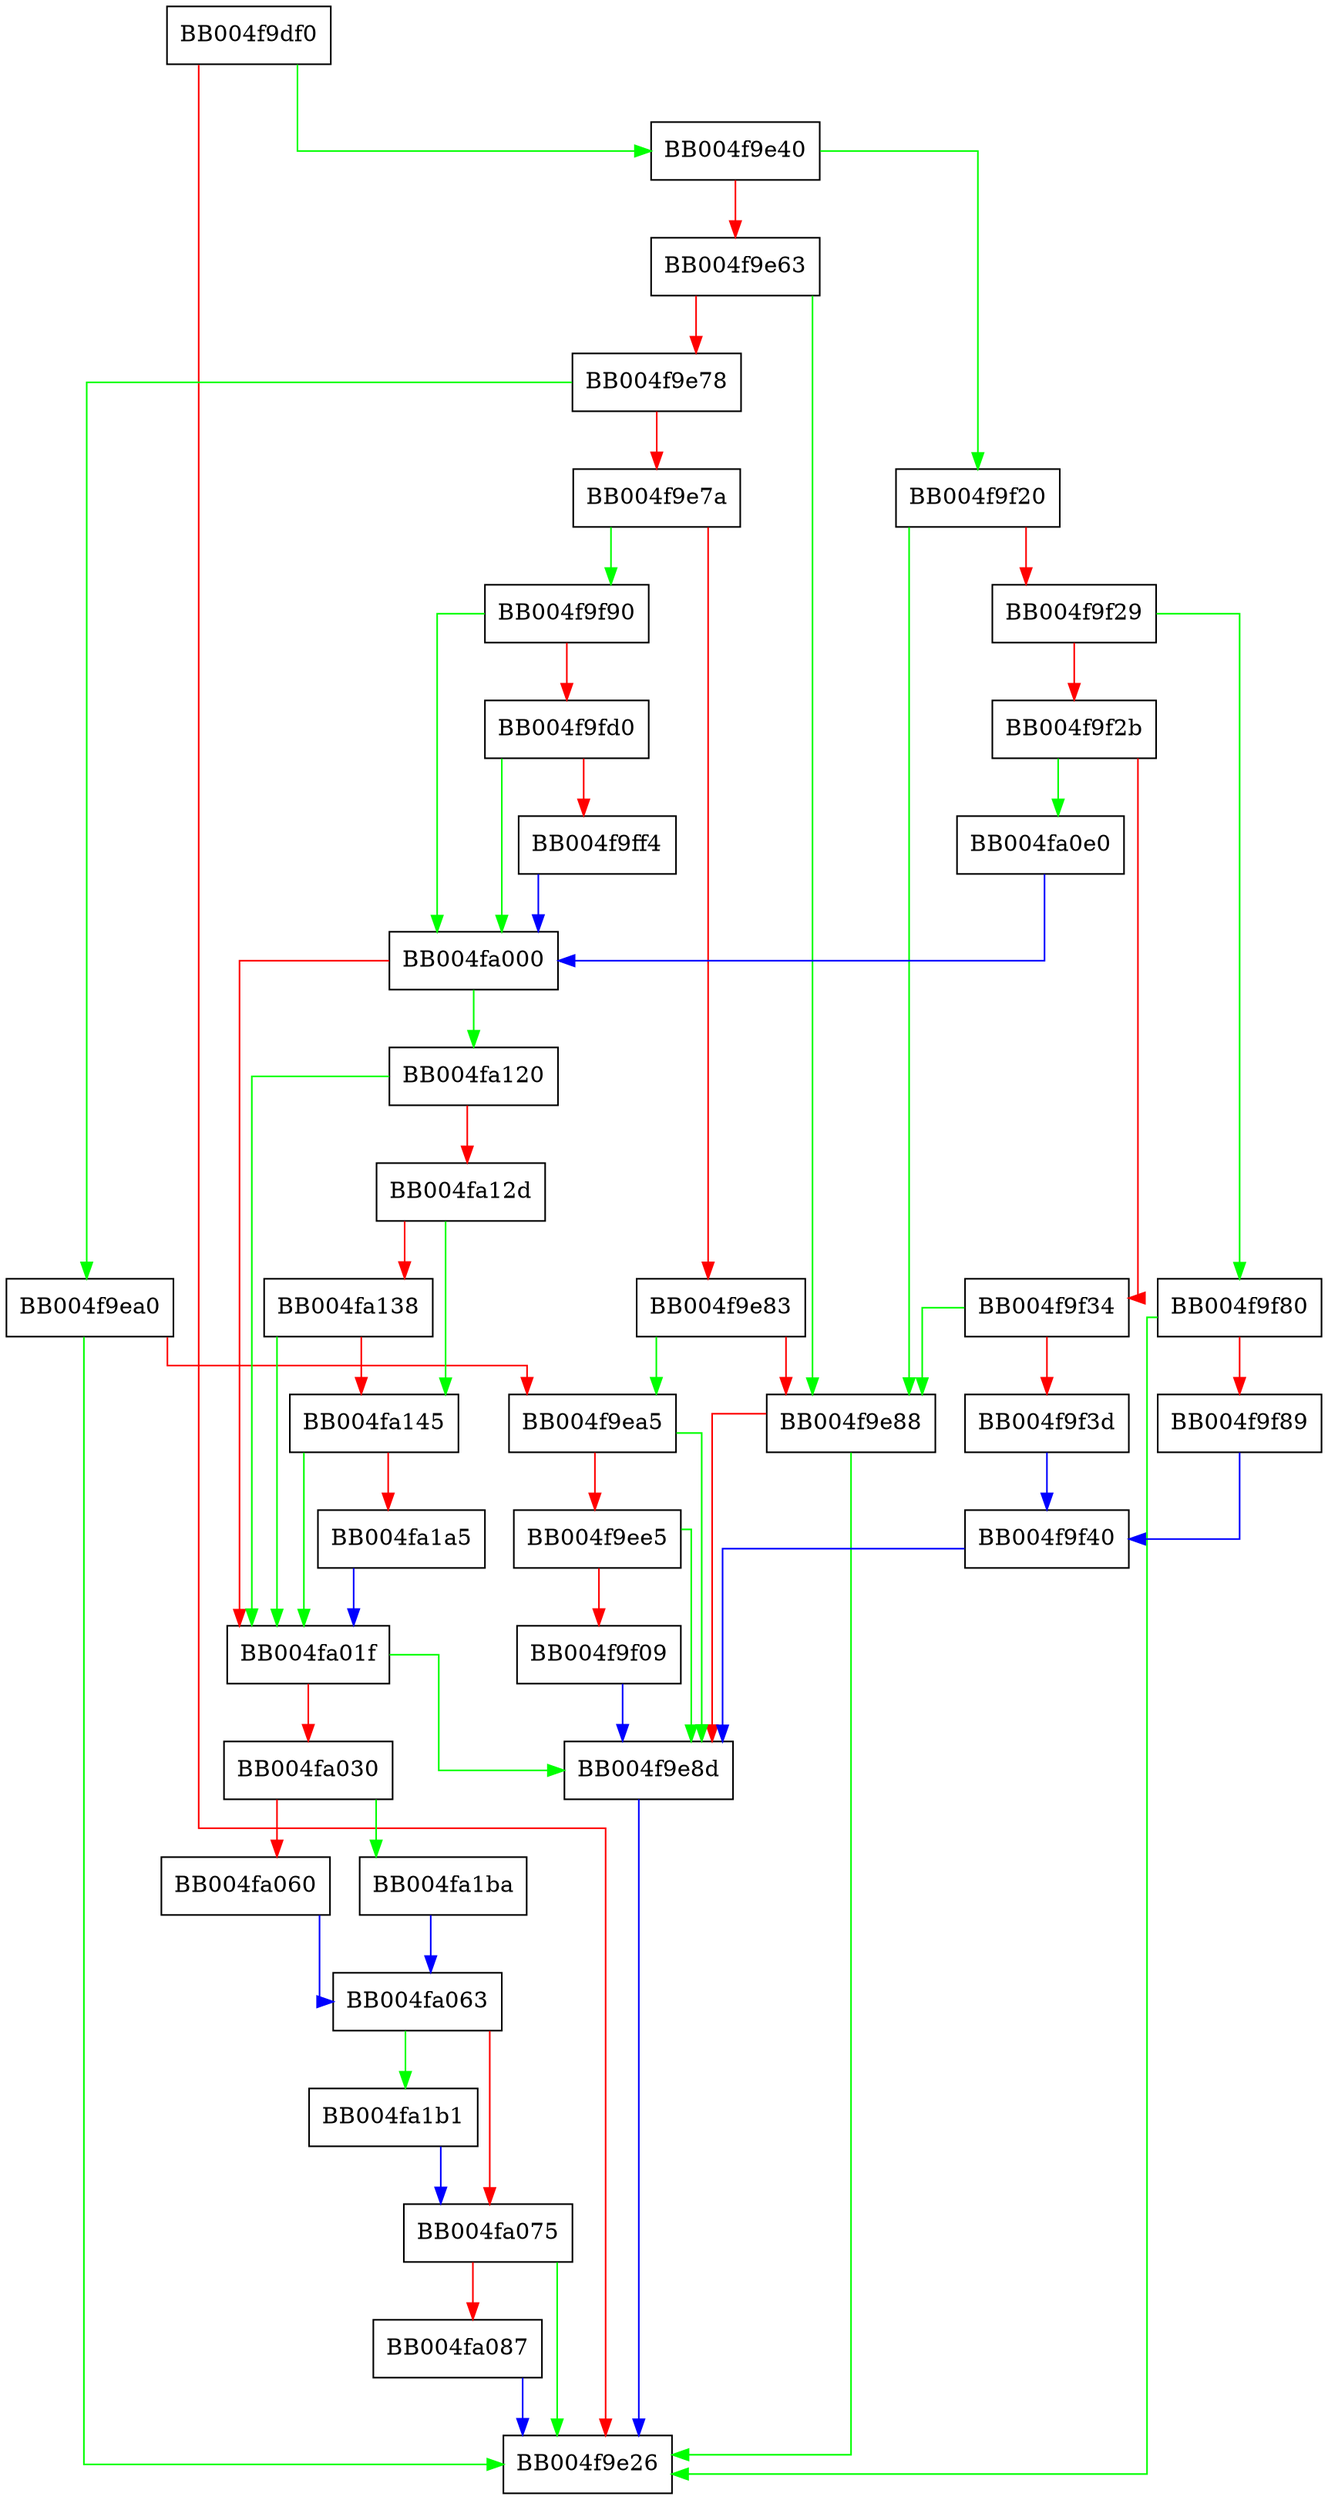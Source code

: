 digraph ossl_quic_channel_local_close {
  node [shape="box"];
  graph [splines=ortho];
  BB004f9df0 -> BB004f9e40 [color="green"];
  BB004f9df0 -> BB004f9e26 [color="red"];
  BB004f9e40 -> BB004f9f20 [color="green"];
  BB004f9e40 -> BB004f9e63 [color="red"];
  BB004f9e63 -> BB004f9e88 [color="green"];
  BB004f9e63 -> BB004f9e78 [color="red"];
  BB004f9e78 -> BB004f9ea0 [color="green"];
  BB004f9e78 -> BB004f9e7a [color="red"];
  BB004f9e7a -> BB004f9f90 [color="green"];
  BB004f9e7a -> BB004f9e83 [color="red"];
  BB004f9e83 -> BB004f9ea5 [color="green"];
  BB004f9e83 -> BB004f9e88 [color="red"];
  BB004f9e88 -> BB004f9e26 [color="green"];
  BB004f9e88 -> BB004f9e8d [color="red"];
  BB004f9e8d -> BB004f9e26 [color="blue"];
  BB004f9ea0 -> BB004f9e26 [color="green"];
  BB004f9ea0 -> BB004f9ea5 [color="red"];
  BB004f9ea5 -> BB004f9e8d [color="green"];
  BB004f9ea5 -> BB004f9ee5 [color="red"];
  BB004f9ee5 -> BB004f9e8d [color="green"];
  BB004f9ee5 -> BB004f9f09 [color="red"];
  BB004f9f09 -> BB004f9e8d [color="blue"];
  BB004f9f20 -> BB004f9e88 [color="green"];
  BB004f9f20 -> BB004f9f29 [color="red"];
  BB004f9f29 -> BB004f9f80 [color="green"];
  BB004f9f29 -> BB004f9f2b [color="red"];
  BB004f9f2b -> BB004fa0e0 [color="green"];
  BB004f9f2b -> BB004f9f34 [color="red"];
  BB004f9f34 -> BB004f9e88 [color="green"];
  BB004f9f34 -> BB004f9f3d [color="red"];
  BB004f9f3d -> BB004f9f40 [color="blue"];
  BB004f9f40 -> BB004f9e8d [color="blue"];
  BB004f9f80 -> BB004f9e26 [color="green"];
  BB004f9f80 -> BB004f9f89 [color="red"];
  BB004f9f89 -> BB004f9f40 [color="blue"];
  BB004f9f90 -> BB004fa000 [color="green"];
  BB004f9f90 -> BB004f9fd0 [color="red"];
  BB004f9fd0 -> BB004fa000 [color="green"];
  BB004f9fd0 -> BB004f9ff4 [color="red"];
  BB004f9ff4 -> BB004fa000 [color="blue"];
  BB004fa000 -> BB004fa120 [color="green"];
  BB004fa000 -> BB004fa01f [color="red"];
  BB004fa01f -> BB004f9e8d [color="green"];
  BB004fa01f -> BB004fa030 [color="red"];
  BB004fa030 -> BB004fa1ba [color="green"];
  BB004fa030 -> BB004fa060 [color="red"];
  BB004fa060 -> BB004fa063 [color="blue"];
  BB004fa063 -> BB004fa1b1 [color="green"];
  BB004fa063 -> BB004fa075 [color="red"];
  BB004fa075 -> BB004f9e26 [color="green"];
  BB004fa075 -> BB004fa087 [color="red"];
  BB004fa087 -> BB004f9e26 [color="blue"];
  BB004fa0e0 -> BB004fa000 [color="blue"];
  BB004fa120 -> BB004fa01f [color="green"];
  BB004fa120 -> BB004fa12d [color="red"];
  BB004fa12d -> BB004fa145 [color="green"];
  BB004fa12d -> BB004fa138 [color="red"];
  BB004fa138 -> BB004fa01f [color="green"];
  BB004fa138 -> BB004fa145 [color="red"];
  BB004fa145 -> BB004fa01f [color="green"];
  BB004fa145 -> BB004fa1a5 [color="red"];
  BB004fa1a5 -> BB004fa01f [color="blue"];
  BB004fa1b1 -> BB004fa075 [color="blue"];
  BB004fa1ba -> BB004fa063 [color="blue"];
}